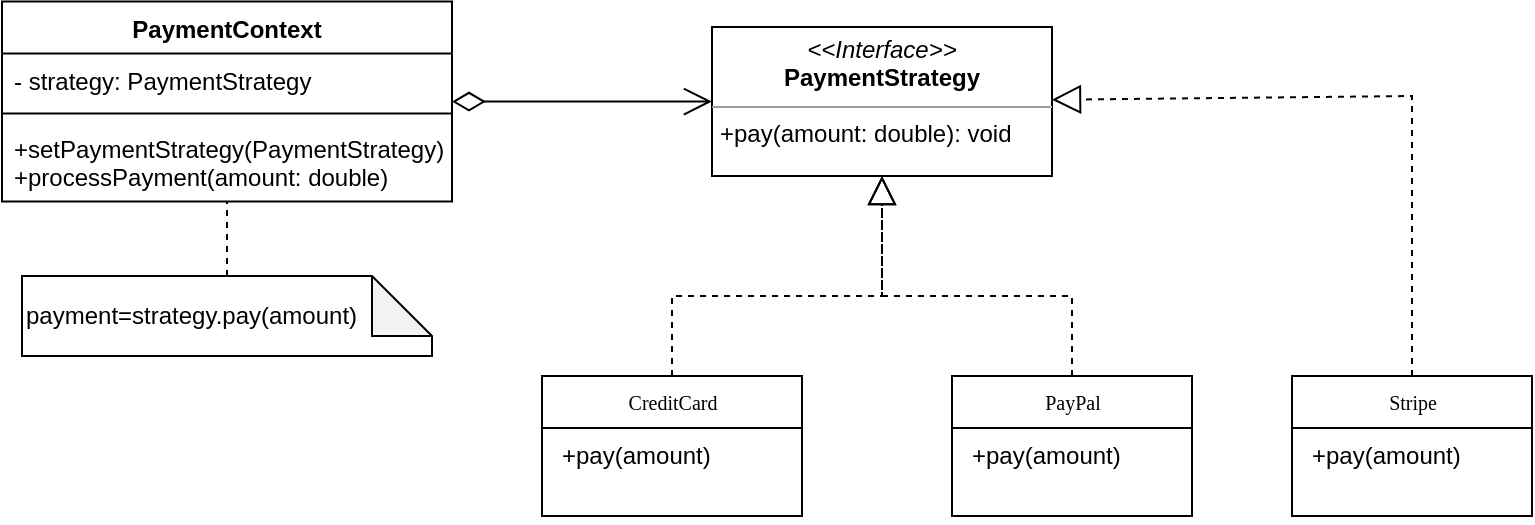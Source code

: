 <mxfile version="27.0.2">
  <diagram name="Page-1" id="9RAqGiyrixG4sTc81AR6">
    <mxGraphModel dx="872" dy="439" grid="1" gridSize="10" guides="1" tooltips="1" connect="1" arrows="1" fold="1" page="1" pageScale="1" pageWidth="850" pageHeight="1100" math="0" shadow="0">
      <root>
        <mxCell id="0" />
        <mxCell id="1" parent="0" />
        <mxCell id="N7zxJ2n7VS2tRt2Fypev-1" value="CreditCard" style="swimlane;html=1;fontStyle=0;childLayout=stackLayout;horizontal=1;startSize=26;fillColor=none;horizontalStack=0;resizeParent=1;resizeLast=0;collapsible=1;marginBottom=0;swimlaneFillColor=#ffffff;rounded=0;shadow=0;comic=0;labelBackgroundColor=none;strokeWidth=1;fontFamily=Verdana;fontSize=10;align=center;" vertex="1" parent="1">
          <mxGeometry x="425" y="360" width="130" height="70" as="geometry" />
        </mxCell>
        <mxCell id="N7zxJ2n7VS2tRt2Fypev-2" value="&lt;p style=&quot;margin: 0px 0px 0px 4px;&quot;&gt;&lt;span style=&quot;text-wrap-mode: nowrap;&quot;&gt;+pay(amount)&lt;/span&gt;&lt;/p&gt;" style="text;html=1;strokeColor=none;fillColor=none;align=left;verticalAlign=top;spacingLeft=4;spacingRight=4;whiteSpace=wrap;overflow=hidden;rotatable=0;points=[[0,0.5],[1,0.5]];portConstraint=eastwest;" vertex="1" parent="N7zxJ2n7VS2tRt2Fypev-1">
          <mxGeometry y="26" width="130" height="44" as="geometry" />
        </mxCell>
        <mxCell id="N7zxJ2n7VS2tRt2Fypev-5" value="&lt;p style=&quot;margin:0px;margin-top:4px;text-align:center;&quot;&gt;&lt;i&gt;&amp;lt;&amp;lt;Interface&amp;gt;&amp;gt;&lt;/i&gt;&lt;br&gt;&lt;b&gt;PaymentStrategy&lt;/b&gt;&lt;/p&gt;&lt;hr size=&quot;1&quot;&gt;&lt;p style=&quot;margin:0px;margin-left:4px;&quot;&gt;&lt;/p&gt;&lt;p style=&quot;margin:0px;margin-left:4px;&quot;&gt;+pay(amount: double): void&lt;/p&gt;" style="verticalAlign=top;align=left;overflow=fill;fontSize=12;fontFamily=Helvetica;html=1;rounded=0;shadow=0;comic=0;labelBackgroundColor=none;strokeWidth=1" vertex="1" parent="1">
          <mxGeometry x="510" y="185.5" width="170" height="74.5" as="geometry" />
        </mxCell>
        <mxCell id="N7zxJ2n7VS2tRt2Fypev-6" value="PayPal" style="swimlane;html=1;fontStyle=0;childLayout=stackLayout;horizontal=1;startSize=26;fillColor=none;horizontalStack=0;resizeParent=1;resizeLast=0;collapsible=1;marginBottom=0;swimlaneFillColor=#ffffff;rounded=0;shadow=0;comic=0;labelBackgroundColor=none;strokeWidth=1;fontFamily=Verdana;fontSize=10;align=center;" vertex="1" parent="1">
          <mxGeometry x="630" y="360" width="120" height="70" as="geometry" />
        </mxCell>
        <mxCell id="N7zxJ2n7VS2tRt2Fypev-7" value="&lt;p style=&quot;margin: 0px 0px 0px 4px;&quot;&gt;&lt;span style=&quot;text-wrap-mode: nowrap;&quot;&gt;+pay(amount)&lt;/span&gt;&lt;/p&gt;" style="text;html=1;strokeColor=none;fillColor=none;align=left;verticalAlign=top;spacingLeft=4;spacingRight=4;whiteSpace=wrap;overflow=hidden;rotatable=0;points=[[0,0.5],[1,0.5]];portConstraint=eastwest;" vertex="1" parent="N7zxJ2n7VS2tRt2Fypev-6">
          <mxGeometry y="26" width="120" height="34" as="geometry" />
        </mxCell>
        <mxCell id="N7zxJ2n7VS2tRt2Fypev-9" value="" style="endArrow=block;dashed=1;endFill=0;endSize=12;html=1;rounded=0;exitX=0.5;exitY=0;exitDx=0;exitDy=0;entryX=0.5;entryY=1;entryDx=0;entryDy=0;" edge="1" parent="1" source="N7zxJ2n7VS2tRt2Fypev-1" target="N7zxJ2n7VS2tRt2Fypev-5">
          <mxGeometry width="160" relative="1" as="geometry">
            <mxPoint x="300" y="390" as="sourcePoint" />
            <mxPoint x="460" y="390" as="targetPoint" />
            <Array as="points">
              <mxPoint x="490" y="320" />
              <mxPoint x="595" y="320" />
            </Array>
          </mxGeometry>
        </mxCell>
        <mxCell id="N7zxJ2n7VS2tRt2Fypev-10" value="" style="endArrow=block;dashed=1;endFill=0;endSize=12;html=1;rounded=0;exitX=0.5;exitY=0;exitDx=0;exitDy=0;entryX=0.5;entryY=1;entryDx=0;entryDy=0;" edge="1" parent="1" source="N7zxJ2n7VS2tRt2Fypev-6" target="N7zxJ2n7VS2tRt2Fypev-5">
          <mxGeometry width="160" relative="1" as="geometry">
            <mxPoint x="300" y="390" as="sourcePoint" />
            <mxPoint x="460" y="390" as="targetPoint" />
            <Array as="points">
              <mxPoint x="690" y="320" />
              <mxPoint x="595" y="320" />
            </Array>
          </mxGeometry>
        </mxCell>
        <mxCell id="N7zxJ2n7VS2tRt2Fypev-11" value="payment=strategy.pay(amount)" style="shape=note;whiteSpace=wrap;html=1;backgroundOutline=1;darkOpacity=0.05;align=left;" vertex="1" parent="1">
          <mxGeometry x="165" y="310" width="205" height="40" as="geometry" />
        </mxCell>
        <mxCell id="N7zxJ2n7VS2tRt2Fypev-13" value="Stripe" style="swimlane;html=1;fontStyle=0;childLayout=stackLayout;horizontal=1;startSize=26;fillColor=none;horizontalStack=0;resizeParent=1;resizeLast=0;collapsible=1;marginBottom=0;swimlaneFillColor=#ffffff;rounded=0;shadow=0;comic=0;labelBackgroundColor=none;strokeWidth=1;fontFamily=Verdana;fontSize=10;align=center;" vertex="1" parent="1">
          <mxGeometry x="800" y="360" width="120" height="70" as="geometry" />
        </mxCell>
        <mxCell id="N7zxJ2n7VS2tRt2Fypev-14" value="&lt;p style=&quot;margin: 0px 0px 0px 4px;&quot;&gt;&lt;span style=&quot;text-wrap-mode: nowrap;&quot;&gt;+pay(amount)&lt;/span&gt;&lt;/p&gt;" style="text;html=1;strokeColor=none;fillColor=none;align=left;verticalAlign=top;spacingLeft=4;spacingRight=4;whiteSpace=wrap;overflow=hidden;rotatable=0;points=[[0,0.5],[1,0.5]];portConstraint=eastwest;" vertex="1" parent="N7zxJ2n7VS2tRt2Fypev-13">
          <mxGeometry y="26" width="120" height="34" as="geometry" />
        </mxCell>
        <mxCell id="N7zxJ2n7VS2tRt2Fypev-15" value="PaymentContext" style="swimlane;fontStyle=1;align=center;verticalAlign=top;childLayout=stackLayout;horizontal=1;startSize=26;horizontalStack=0;resizeParent=1;resizeParentMax=0;resizeLast=0;collapsible=1;marginBottom=0;whiteSpace=wrap;html=1;" vertex="1" parent="1">
          <mxGeometry x="155" y="172.75" width="225" height="100" as="geometry" />
        </mxCell>
        <mxCell id="N7zxJ2n7VS2tRt2Fypev-16" value="- strategy: PaymentStrategy" style="text;strokeColor=none;fillColor=none;align=left;verticalAlign=top;spacingLeft=4;spacingRight=4;overflow=hidden;rotatable=0;points=[[0,0.5],[1,0.5]];portConstraint=eastwest;whiteSpace=wrap;html=1;" vertex="1" parent="N7zxJ2n7VS2tRt2Fypev-15">
          <mxGeometry y="26" width="225" height="26" as="geometry" />
        </mxCell>
        <mxCell id="N7zxJ2n7VS2tRt2Fypev-17" value="" style="line;strokeWidth=1;fillColor=none;align=left;verticalAlign=middle;spacingTop=-1;spacingLeft=3;spacingRight=3;rotatable=0;labelPosition=right;points=[];portConstraint=eastwest;strokeColor=inherit;" vertex="1" parent="N7zxJ2n7VS2tRt2Fypev-15">
          <mxGeometry y="52" width="225" height="8" as="geometry" />
        </mxCell>
        <mxCell id="N7zxJ2n7VS2tRt2Fypev-18" value="+setPaymentStrategy(PaymentStrategy)&lt;div&gt;+processPayment(amount: double)&lt;/div&gt;" style="text;strokeColor=none;fillColor=none;align=left;verticalAlign=top;spacingLeft=4;spacingRight=4;overflow=hidden;rotatable=0;points=[[0,0.5],[1,0.5]];portConstraint=eastwest;whiteSpace=wrap;html=1;" vertex="1" parent="N7zxJ2n7VS2tRt2Fypev-15">
          <mxGeometry y="60" width="225" height="40" as="geometry" />
        </mxCell>
        <mxCell id="N7zxJ2n7VS2tRt2Fypev-19" value="" style="endArrow=none;dashed=1;html=1;rounded=0;exitX=0.5;exitY=0;exitDx=0;exitDy=0;exitPerimeter=0;" edge="1" parent="1" source="N7zxJ2n7VS2tRt2Fypev-11" target="N7zxJ2n7VS2tRt2Fypev-15">
          <mxGeometry width="50" height="50" relative="1" as="geometry">
            <mxPoint x="500" y="260" as="sourcePoint" />
            <mxPoint x="550" y="210" as="targetPoint" />
          </mxGeometry>
        </mxCell>
        <mxCell id="N7zxJ2n7VS2tRt2Fypev-20" value="" style="endArrow=open;html=1;endSize=12;startArrow=diamondThin;startSize=14;startFill=0;edgeStyle=orthogonalEdgeStyle;align=left;verticalAlign=bottom;rounded=0;" edge="1" parent="1" source="N7zxJ2n7VS2tRt2Fypev-15" target="N7zxJ2n7VS2tRt2Fypev-5">
          <mxGeometry x="-1" y="3" relative="1" as="geometry">
            <mxPoint x="450" y="230" as="sourcePoint" />
            <mxPoint x="610" y="230" as="targetPoint" />
          </mxGeometry>
        </mxCell>
        <mxCell id="N7zxJ2n7VS2tRt2Fypev-21" value="" style="endArrow=block;dashed=1;endFill=0;endSize=12;html=1;rounded=0;exitX=0.5;exitY=0;exitDx=0;exitDy=0;" edge="1" parent="1" source="N7zxJ2n7VS2tRt2Fypev-13" target="N7zxJ2n7VS2tRt2Fypev-5">
          <mxGeometry width="160" relative="1" as="geometry">
            <mxPoint x="450" y="230" as="sourcePoint" />
            <mxPoint x="610" y="230" as="targetPoint" />
            <Array as="points">
              <mxPoint x="860" y="320" />
              <mxPoint x="860" y="220" />
            </Array>
          </mxGeometry>
        </mxCell>
      </root>
    </mxGraphModel>
  </diagram>
</mxfile>
